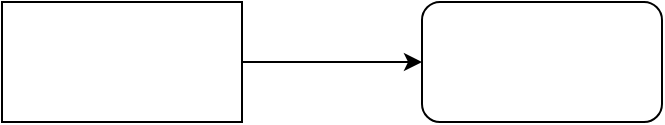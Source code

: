 <mxfile version="20.2.7" type="github">
  <diagram id="wpZjMfMTtKejudYkX9C8" name="第 1 页">
    <mxGraphModel dx="2870" dy="1133" grid="1" gridSize="10" guides="1" tooltips="1" connect="1" arrows="1" fold="1" page="1" pageScale="1" pageWidth="827" pageHeight="1169" math="0" shadow="0">
      <root>
        <mxCell id="0" />
        <mxCell id="1" parent="0" />
        <mxCell id="c_3Rd0l2Icrjn9UalRlu-3" style="edgeStyle=orthogonalEdgeStyle;rounded=0;orthogonalLoop=1;jettySize=auto;html=1;" edge="1" parent="1" source="c_3Rd0l2Icrjn9UalRlu-1" target="c_3Rd0l2Icrjn9UalRlu-2">
          <mxGeometry relative="1" as="geometry" />
        </mxCell>
        <mxCell id="c_3Rd0l2Icrjn9UalRlu-1" value="" style="rounded=0;whiteSpace=wrap;html=1;" vertex="1" parent="1">
          <mxGeometry x="280" y="410" width="120" height="60" as="geometry" />
        </mxCell>
        <mxCell id="c_3Rd0l2Icrjn9UalRlu-2" value="" style="rounded=1;whiteSpace=wrap;html=1;" vertex="1" parent="1">
          <mxGeometry x="490" y="410" width="120" height="60" as="geometry" />
        </mxCell>
      </root>
    </mxGraphModel>
  </diagram>
</mxfile>

